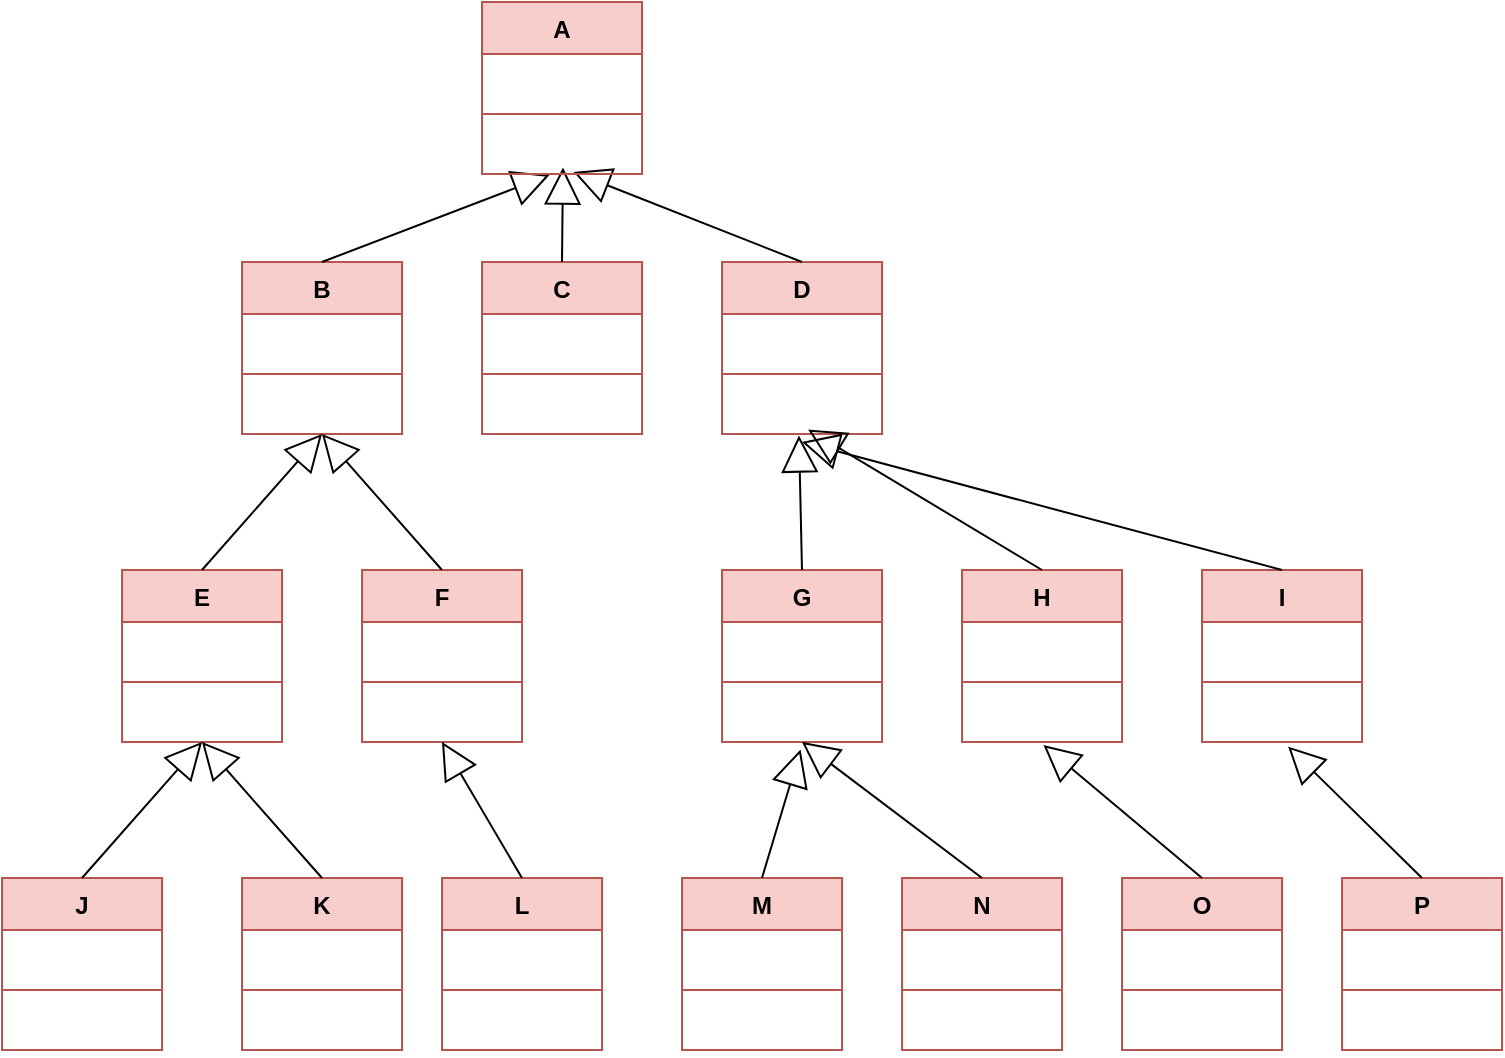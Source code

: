 <mxfile version="26.1.1">
  <diagram name="Seite-1" id="t1emL3vpIH7qn-BHUX7M">
    <mxGraphModel dx="954" dy="498" grid="1" gridSize="10" guides="1" tooltips="1" connect="1" arrows="1" fold="1" page="1" pageScale="1" pageWidth="827" pageHeight="1169" math="0" shadow="0">
      <root>
        <mxCell id="0" />
        <mxCell id="1" parent="0" />
        <mxCell id="ouGo8xsbE3St2x3m8OEg-60" value="B" style="swimlane;fontStyle=1;align=center;verticalAlign=top;childLayout=stackLayout;horizontal=1;startSize=26;horizontalStack=0;resizeParent=1;resizeParentMax=0;resizeLast=0;collapsible=1;marginBottom=0;whiteSpace=wrap;html=1;fillColor=#f8cecc;strokeColor=#b85450;" parent="1" vertex="1">
          <mxGeometry x="240" y="160" width="80" height="86" as="geometry" />
        </mxCell>
        <mxCell id="ouGo8xsbE3St2x3m8OEg-61" value="&amp;nbsp;" style="text;strokeColor=none;fillColor=none;align=left;verticalAlign=top;spacingLeft=4;spacingRight=4;overflow=hidden;rotatable=0;points=[[0,0.5],[1,0.5]];portConstraint=eastwest;whiteSpace=wrap;html=1;" parent="ouGo8xsbE3St2x3m8OEg-60" vertex="1">
          <mxGeometry y="26" width="80" height="26" as="geometry" />
        </mxCell>
        <mxCell id="ouGo8xsbE3St2x3m8OEg-62" value="" style="line;strokeWidth=1;fillColor=none;align=left;verticalAlign=middle;spacingTop=-1;spacingLeft=3;spacingRight=3;rotatable=0;labelPosition=right;points=[];portConstraint=eastwest;strokeColor=inherit;" parent="ouGo8xsbE3St2x3m8OEg-60" vertex="1">
          <mxGeometry y="52" width="80" height="8" as="geometry" />
        </mxCell>
        <mxCell id="ouGo8xsbE3St2x3m8OEg-63" value="&amp;nbsp;" style="text;strokeColor=none;fillColor=none;align=left;verticalAlign=top;spacingLeft=4;spacingRight=4;overflow=hidden;rotatable=0;points=[[0,0.5],[1,0.5]];portConstraint=eastwest;whiteSpace=wrap;html=1;" parent="ouGo8xsbE3St2x3m8OEg-60" vertex="1">
          <mxGeometry y="60" width="80" height="26" as="geometry" />
        </mxCell>
        <mxCell id="ouGo8xsbE3St2x3m8OEg-64" value="C" style="swimlane;fontStyle=1;align=center;verticalAlign=top;childLayout=stackLayout;horizontal=1;startSize=26;horizontalStack=0;resizeParent=1;resizeParentMax=0;resizeLast=0;collapsible=1;marginBottom=0;whiteSpace=wrap;html=1;fillColor=#f8cecc;strokeColor=#b85450;" parent="1" vertex="1">
          <mxGeometry x="360" y="160" width="80" height="86" as="geometry" />
        </mxCell>
        <mxCell id="ouGo8xsbE3St2x3m8OEg-65" value="&amp;nbsp;" style="text;strokeColor=none;fillColor=none;align=left;verticalAlign=top;spacingLeft=4;spacingRight=4;overflow=hidden;rotatable=0;points=[[0,0.5],[1,0.5]];portConstraint=eastwest;whiteSpace=wrap;html=1;" parent="ouGo8xsbE3St2x3m8OEg-64" vertex="1">
          <mxGeometry y="26" width="80" height="26" as="geometry" />
        </mxCell>
        <mxCell id="ouGo8xsbE3St2x3m8OEg-66" value="" style="line;strokeWidth=1;fillColor=none;align=left;verticalAlign=middle;spacingTop=-1;spacingLeft=3;spacingRight=3;rotatable=0;labelPosition=right;points=[];portConstraint=eastwest;strokeColor=inherit;" parent="ouGo8xsbE3St2x3m8OEg-64" vertex="1">
          <mxGeometry y="52" width="80" height="8" as="geometry" />
        </mxCell>
        <mxCell id="ouGo8xsbE3St2x3m8OEg-67" value="&amp;nbsp;" style="text;strokeColor=none;fillColor=none;align=left;verticalAlign=top;spacingLeft=4;spacingRight=4;overflow=hidden;rotatable=0;points=[[0,0.5],[1,0.5]];portConstraint=eastwest;whiteSpace=wrap;html=1;" parent="ouGo8xsbE3St2x3m8OEg-64" vertex="1">
          <mxGeometry y="60" width="80" height="26" as="geometry" />
        </mxCell>
        <mxCell id="ouGo8xsbE3St2x3m8OEg-68" value="D" style="swimlane;fontStyle=1;align=center;verticalAlign=top;childLayout=stackLayout;horizontal=1;startSize=26;horizontalStack=0;resizeParent=1;resizeParentMax=0;resizeLast=0;collapsible=1;marginBottom=0;whiteSpace=wrap;html=1;fillColor=#f8cecc;strokeColor=#b85450;" parent="1" vertex="1">
          <mxGeometry x="480" y="160" width="80" height="86" as="geometry" />
        </mxCell>
        <mxCell id="ouGo8xsbE3St2x3m8OEg-69" value="&amp;nbsp;" style="text;strokeColor=none;fillColor=none;align=left;verticalAlign=top;spacingLeft=4;spacingRight=4;overflow=hidden;rotatable=0;points=[[0,0.5],[1,0.5]];portConstraint=eastwest;whiteSpace=wrap;html=1;" parent="ouGo8xsbE3St2x3m8OEg-68" vertex="1">
          <mxGeometry y="26" width="80" height="26" as="geometry" />
        </mxCell>
        <mxCell id="ouGo8xsbE3St2x3m8OEg-70" value="" style="line;strokeWidth=1;fillColor=none;align=left;verticalAlign=middle;spacingTop=-1;spacingLeft=3;spacingRight=3;rotatable=0;labelPosition=right;points=[];portConstraint=eastwest;strokeColor=inherit;" parent="ouGo8xsbE3St2x3m8OEg-68" vertex="1">
          <mxGeometry y="52" width="80" height="8" as="geometry" />
        </mxCell>
        <mxCell id="ouGo8xsbE3St2x3m8OEg-71" value="&amp;nbsp;" style="text;strokeColor=none;fillColor=none;align=left;verticalAlign=top;spacingLeft=4;spacingRight=4;overflow=hidden;rotatable=0;points=[[0,0.5],[1,0.5]];portConstraint=eastwest;whiteSpace=wrap;html=1;" parent="ouGo8xsbE3St2x3m8OEg-68" vertex="1">
          <mxGeometry y="60" width="80" height="26" as="geometry" />
        </mxCell>
        <mxCell id="ouGo8xsbE3St2x3m8OEg-73" value="" style="endArrow=block;endSize=16;endFill=0;html=1;rounded=0;exitX=0.5;exitY=0;exitDx=0;exitDy=0;entryX=0.422;entryY=1.019;entryDx=0;entryDy=0;entryPerimeter=0;" parent="1" source="ouGo8xsbE3St2x3m8OEg-60" target="XYD4QQor35iPUNs6vo6m-4" edge="1">
          <mxGeometry width="160" relative="1" as="geometry">
            <mxPoint x="290" y="140" as="sourcePoint" />
            <mxPoint x="400" y="120" as="targetPoint" />
          </mxGeometry>
        </mxCell>
        <mxCell id="ouGo8xsbE3St2x3m8OEg-74" value="" style="endArrow=block;endSize=16;endFill=0;html=1;rounded=0;exitX=0.5;exitY=0;exitDx=0;exitDy=0;entryX=0.506;entryY=0.875;entryDx=0;entryDy=0;entryPerimeter=0;" parent="1" source="ouGo8xsbE3St2x3m8OEg-64" target="XYD4QQor35iPUNs6vo6m-4" edge="1">
          <mxGeometry width="160" relative="1" as="geometry">
            <mxPoint x="290" y="170" as="sourcePoint" />
            <mxPoint x="400" y="120" as="targetPoint" />
          </mxGeometry>
        </mxCell>
        <mxCell id="ouGo8xsbE3St2x3m8OEg-75" value="" style="endArrow=block;endSize=16;endFill=0;html=1;rounded=0;exitX=0.5;exitY=0;exitDx=0;exitDy=0;entryX=0.572;entryY=0.962;entryDx=0;entryDy=0;entryPerimeter=0;" parent="1" source="ouGo8xsbE3St2x3m8OEg-68" target="XYD4QQor35iPUNs6vo6m-4" edge="1">
          <mxGeometry width="160" relative="1" as="geometry">
            <mxPoint x="410" y="170" as="sourcePoint" />
            <mxPoint x="406.72" y="122.99" as="targetPoint" />
          </mxGeometry>
        </mxCell>
        <mxCell id="ouGo8xsbE3St2x3m8OEg-76" value="E" style="swimlane;fontStyle=1;align=center;verticalAlign=top;childLayout=stackLayout;horizontal=1;startSize=26;horizontalStack=0;resizeParent=1;resizeParentMax=0;resizeLast=0;collapsible=1;marginBottom=0;whiteSpace=wrap;html=1;fillColor=#f8cecc;strokeColor=#b85450;" parent="1" vertex="1">
          <mxGeometry x="180" y="314" width="80" height="86" as="geometry" />
        </mxCell>
        <mxCell id="ouGo8xsbE3St2x3m8OEg-77" value="&amp;nbsp;" style="text;strokeColor=none;fillColor=none;align=left;verticalAlign=top;spacingLeft=4;spacingRight=4;overflow=hidden;rotatable=0;points=[[0,0.5],[1,0.5]];portConstraint=eastwest;whiteSpace=wrap;html=1;" parent="ouGo8xsbE3St2x3m8OEg-76" vertex="1">
          <mxGeometry y="26" width="80" height="26" as="geometry" />
        </mxCell>
        <mxCell id="ouGo8xsbE3St2x3m8OEg-78" value="" style="line;strokeWidth=1;fillColor=none;align=left;verticalAlign=middle;spacingTop=-1;spacingLeft=3;spacingRight=3;rotatable=0;labelPosition=right;points=[];portConstraint=eastwest;strokeColor=inherit;" parent="ouGo8xsbE3St2x3m8OEg-76" vertex="1">
          <mxGeometry y="52" width="80" height="8" as="geometry" />
        </mxCell>
        <mxCell id="ouGo8xsbE3St2x3m8OEg-79" value="&amp;nbsp;" style="text;strokeColor=none;fillColor=none;align=left;verticalAlign=top;spacingLeft=4;spacingRight=4;overflow=hidden;rotatable=0;points=[[0,0.5],[1,0.5]];portConstraint=eastwest;whiteSpace=wrap;html=1;" parent="ouGo8xsbE3St2x3m8OEg-76" vertex="1">
          <mxGeometry y="60" width="80" height="26" as="geometry" />
        </mxCell>
        <mxCell id="ouGo8xsbE3St2x3m8OEg-80" value="F" style="swimlane;fontStyle=1;align=center;verticalAlign=top;childLayout=stackLayout;horizontal=1;startSize=26;horizontalStack=0;resizeParent=1;resizeParentMax=0;resizeLast=0;collapsible=1;marginBottom=0;whiteSpace=wrap;html=1;fillColor=#f8cecc;strokeColor=#b85450;" parent="1" vertex="1">
          <mxGeometry x="300" y="314" width="80" height="86" as="geometry" />
        </mxCell>
        <mxCell id="ouGo8xsbE3St2x3m8OEg-81" value="&amp;nbsp;" style="text;strokeColor=none;fillColor=none;align=left;verticalAlign=top;spacingLeft=4;spacingRight=4;overflow=hidden;rotatable=0;points=[[0,0.5],[1,0.5]];portConstraint=eastwest;whiteSpace=wrap;html=1;" parent="ouGo8xsbE3St2x3m8OEg-80" vertex="1">
          <mxGeometry y="26" width="80" height="26" as="geometry" />
        </mxCell>
        <mxCell id="ouGo8xsbE3St2x3m8OEg-82" value="" style="line;strokeWidth=1;fillColor=none;align=left;verticalAlign=middle;spacingTop=-1;spacingLeft=3;spacingRight=3;rotatable=0;labelPosition=right;points=[];portConstraint=eastwest;strokeColor=inherit;" parent="ouGo8xsbE3St2x3m8OEg-80" vertex="1">
          <mxGeometry y="52" width="80" height="8" as="geometry" />
        </mxCell>
        <mxCell id="ouGo8xsbE3St2x3m8OEg-83" value="&amp;nbsp;" style="text;strokeColor=none;fillColor=none;align=left;verticalAlign=top;spacingLeft=4;spacingRight=4;overflow=hidden;rotatable=0;points=[[0,0.5],[1,0.5]];portConstraint=eastwest;whiteSpace=wrap;html=1;" parent="ouGo8xsbE3St2x3m8OEg-80" vertex="1">
          <mxGeometry y="60" width="80" height="26" as="geometry" />
        </mxCell>
        <mxCell id="ouGo8xsbE3St2x3m8OEg-84" value="" style="endArrow=block;endSize=16;endFill=0;html=1;rounded=0;exitX=0.5;exitY=0;exitDx=0;exitDy=0;entryX=0.5;entryY=1;entryDx=0;entryDy=0;" parent="1" source="ouGo8xsbE3St2x3m8OEg-76" target="ouGo8xsbE3St2x3m8OEg-60" edge="1">
          <mxGeometry width="160" relative="1" as="geometry">
            <mxPoint x="230" y="294" as="sourcePoint" />
            <mxPoint x="340" y="270" as="targetPoint" />
          </mxGeometry>
        </mxCell>
        <mxCell id="ouGo8xsbE3St2x3m8OEg-85" value="" style="endArrow=block;endSize=16;endFill=0;html=1;rounded=0;exitX=0.5;exitY=0;exitDx=0;exitDy=0;entryX=0.5;entryY=1;entryDx=0;entryDy=0;" parent="1" source="ouGo8xsbE3St2x3m8OEg-80" target="ouGo8xsbE3St2x3m8OEg-60" edge="1">
          <mxGeometry width="160" relative="1" as="geometry">
            <mxPoint x="230" y="324" as="sourcePoint" />
            <mxPoint x="290" y="256" as="targetPoint" />
          </mxGeometry>
        </mxCell>
        <mxCell id="ouGo8xsbE3St2x3m8OEg-88" value="G" style="swimlane;fontStyle=1;align=center;verticalAlign=top;childLayout=stackLayout;horizontal=1;startSize=26;horizontalStack=0;resizeParent=1;resizeParentMax=0;resizeLast=0;collapsible=1;marginBottom=0;whiteSpace=wrap;html=1;fillColor=#f8cecc;strokeColor=#b85450;" parent="1" vertex="1">
          <mxGeometry x="480" y="314" width="80" height="86" as="geometry" />
        </mxCell>
        <mxCell id="ouGo8xsbE3St2x3m8OEg-89" value="&amp;nbsp;" style="text;strokeColor=none;fillColor=none;align=left;verticalAlign=top;spacingLeft=4;spacingRight=4;overflow=hidden;rotatable=0;points=[[0,0.5],[1,0.5]];portConstraint=eastwest;whiteSpace=wrap;html=1;" parent="ouGo8xsbE3St2x3m8OEg-88" vertex="1">
          <mxGeometry y="26" width="80" height="26" as="geometry" />
        </mxCell>
        <mxCell id="ouGo8xsbE3St2x3m8OEg-90" value="" style="line;strokeWidth=1;fillColor=none;align=left;verticalAlign=middle;spacingTop=-1;spacingLeft=3;spacingRight=3;rotatable=0;labelPosition=right;points=[];portConstraint=eastwest;strokeColor=inherit;" parent="ouGo8xsbE3St2x3m8OEg-88" vertex="1">
          <mxGeometry y="52" width="80" height="8" as="geometry" />
        </mxCell>
        <mxCell id="ouGo8xsbE3St2x3m8OEg-91" value="&amp;nbsp;" style="text;strokeColor=none;fillColor=none;align=left;verticalAlign=top;spacingLeft=4;spacingRight=4;overflow=hidden;rotatable=0;points=[[0,0.5],[1,0.5]];portConstraint=eastwest;whiteSpace=wrap;html=1;" parent="ouGo8xsbE3St2x3m8OEg-88" vertex="1">
          <mxGeometry y="60" width="80" height="26" as="geometry" />
        </mxCell>
        <mxCell id="ouGo8xsbE3St2x3m8OEg-92" value="H" style="swimlane;fontStyle=1;align=center;verticalAlign=top;childLayout=stackLayout;horizontal=1;startSize=26;horizontalStack=0;resizeParent=1;resizeParentMax=0;resizeLast=0;collapsible=1;marginBottom=0;whiteSpace=wrap;html=1;fillColor=#f8cecc;strokeColor=#b85450;" parent="1" vertex="1">
          <mxGeometry x="600" y="314" width="80" height="86" as="geometry" />
        </mxCell>
        <mxCell id="ouGo8xsbE3St2x3m8OEg-93" value="&amp;nbsp;" style="text;strokeColor=none;fillColor=none;align=left;verticalAlign=top;spacingLeft=4;spacingRight=4;overflow=hidden;rotatable=0;points=[[0,0.5],[1,0.5]];portConstraint=eastwest;whiteSpace=wrap;html=1;" parent="ouGo8xsbE3St2x3m8OEg-92" vertex="1">
          <mxGeometry y="26" width="80" height="26" as="geometry" />
        </mxCell>
        <mxCell id="ouGo8xsbE3St2x3m8OEg-94" value="" style="line;strokeWidth=1;fillColor=none;align=left;verticalAlign=middle;spacingTop=-1;spacingLeft=3;spacingRight=3;rotatable=0;labelPosition=right;points=[];portConstraint=eastwest;strokeColor=inherit;" parent="ouGo8xsbE3St2x3m8OEg-92" vertex="1">
          <mxGeometry y="52" width="80" height="8" as="geometry" />
        </mxCell>
        <mxCell id="ouGo8xsbE3St2x3m8OEg-95" value="&amp;nbsp;" style="text;strokeColor=none;fillColor=none;align=left;verticalAlign=top;spacingLeft=4;spacingRight=4;overflow=hidden;rotatable=0;points=[[0,0.5],[1,0.5]];portConstraint=eastwest;whiteSpace=wrap;html=1;" parent="ouGo8xsbE3St2x3m8OEg-92" vertex="1">
          <mxGeometry y="60" width="80" height="26" as="geometry" />
        </mxCell>
        <mxCell id="ouGo8xsbE3St2x3m8OEg-96" value="I" style="swimlane;fontStyle=1;align=center;verticalAlign=top;childLayout=stackLayout;horizontal=1;startSize=26;horizontalStack=0;resizeParent=1;resizeParentMax=0;resizeLast=0;collapsible=1;marginBottom=0;whiteSpace=wrap;html=1;fillColor=#f8cecc;strokeColor=#b85450;" parent="1" vertex="1">
          <mxGeometry x="720" y="314" width="80" height="86" as="geometry" />
        </mxCell>
        <mxCell id="ouGo8xsbE3St2x3m8OEg-97" value="&amp;nbsp;" style="text;strokeColor=none;fillColor=none;align=left;verticalAlign=top;spacingLeft=4;spacingRight=4;overflow=hidden;rotatable=0;points=[[0,0.5],[1,0.5]];portConstraint=eastwest;whiteSpace=wrap;html=1;" parent="ouGo8xsbE3St2x3m8OEg-96" vertex="1">
          <mxGeometry y="26" width="80" height="26" as="geometry" />
        </mxCell>
        <mxCell id="ouGo8xsbE3St2x3m8OEg-98" value="" style="line;strokeWidth=1;fillColor=none;align=left;verticalAlign=middle;spacingTop=-1;spacingLeft=3;spacingRight=3;rotatable=0;labelPosition=right;points=[];portConstraint=eastwest;strokeColor=inherit;" parent="ouGo8xsbE3St2x3m8OEg-96" vertex="1">
          <mxGeometry y="52" width="80" height="8" as="geometry" />
        </mxCell>
        <mxCell id="ouGo8xsbE3St2x3m8OEg-99" value="&amp;nbsp;" style="text;strokeColor=none;fillColor=none;align=left;verticalAlign=top;spacingLeft=4;spacingRight=4;overflow=hidden;rotatable=0;points=[[0,0.5],[1,0.5]];portConstraint=eastwest;whiteSpace=wrap;html=1;" parent="ouGo8xsbE3St2x3m8OEg-96" vertex="1">
          <mxGeometry y="60" width="80" height="26" as="geometry" />
        </mxCell>
        <mxCell id="ouGo8xsbE3St2x3m8OEg-100" value="" style="endArrow=block;endSize=16;endFill=0;html=1;rounded=0;exitX=0.5;exitY=0;exitDx=0;exitDy=0;entryX=0.481;entryY=1.029;entryDx=0;entryDy=0;entryPerimeter=0;" parent="1" source="ouGo8xsbE3St2x3m8OEg-88" target="ouGo8xsbE3St2x3m8OEg-71" edge="1">
          <mxGeometry width="160" relative="1" as="geometry">
            <mxPoint x="530" y="308" as="sourcePoint" />
            <mxPoint x="640" y="284" as="targetPoint" />
          </mxGeometry>
        </mxCell>
        <mxCell id="ouGo8xsbE3St2x3m8OEg-101" value="" style="endArrow=block;endSize=16;endFill=0;html=1;rounded=0;exitX=0.5;exitY=0;exitDx=0;exitDy=0;entryX=0.538;entryY=0.913;entryDx=0;entryDy=0;entryPerimeter=0;" parent="1" source="ouGo8xsbE3St2x3m8OEg-92" target="ouGo8xsbE3St2x3m8OEg-71" edge="1">
          <mxGeometry width="160" relative="1" as="geometry">
            <mxPoint x="530" y="338" as="sourcePoint" />
            <mxPoint x="640" y="284" as="targetPoint" />
          </mxGeometry>
        </mxCell>
        <mxCell id="ouGo8xsbE3St2x3m8OEg-102" value="" style="endArrow=block;endSize=16;endFill=0;html=1;rounded=0;exitX=0.5;exitY=0;exitDx=0;exitDy=0;entryX=0.5;entryY=1.154;entryDx=0;entryDy=0;entryPerimeter=0;" parent="1" source="ouGo8xsbE3St2x3m8OEg-96" target="ouGo8xsbE3St2x3m8OEg-71" edge="1">
          <mxGeometry width="160" relative="1" as="geometry">
            <mxPoint x="650" y="338" as="sourcePoint" />
            <mxPoint x="650" y="294" as="targetPoint" />
          </mxGeometry>
        </mxCell>
        <mxCell id="ouGo8xsbE3St2x3m8OEg-113" value="L" style="swimlane;fontStyle=1;align=center;verticalAlign=top;childLayout=stackLayout;horizontal=1;startSize=26;horizontalStack=0;resizeParent=1;resizeParentMax=0;resizeLast=0;collapsible=1;marginBottom=0;whiteSpace=wrap;html=1;fillColor=#f8cecc;strokeColor=#b85450;" parent="1" vertex="1">
          <mxGeometry x="340" y="468" width="80" height="86" as="geometry" />
        </mxCell>
        <mxCell id="ouGo8xsbE3St2x3m8OEg-114" value="&amp;nbsp;" style="text;strokeColor=none;fillColor=none;align=left;verticalAlign=top;spacingLeft=4;spacingRight=4;overflow=hidden;rotatable=0;points=[[0,0.5],[1,0.5]];portConstraint=eastwest;whiteSpace=wrap;html=1;" parent="ouGo8xsbE3St2x3m8OEg-113" vertex="1">
          <mxGeometry y="26" width="80" height="26" as="geometry" />
        </mxCell>
        <mxCell id="ouGo8xsbE3St2x3m8OEg-115" value="" style="line;strokeWidth=1;fillColor=none;align=left;verticalAlign=middle;spacingTop=-1;spacingLeft=3;spacingRight=3;rotatable=0;labelPosition=right;points=[];portConstraint=eastwest;strokeColor=inherit;" parent="ouGo8xsbE3St2x3m8OEg-113" vertex="1">
          <mxGeometry y="52" width="80" height="8" as="geometry" />
        </mxCell>
        <mxCell id="ouGo8xsbE3St2x3m8OEg-116" value="&amp;nbsp;" style="text;strokeColor=none;fillColor=none;align=left;verticalAlign=top;spacingLeft=4;spacingRight=4;overflow=hidden;rotatable=0;points=[[0,0.5],[1,0.5]];portConstraint=eastwest;whiteSpace=wrap;html=1;" parent="ouGo8xsbE3St2x3m8OEg-113" vertex="1">
          <mxGeometry y="60" width="80" height="26" as="geometry" />
        </mxCell>
        <mxCell id="ouGo8xsbE3St2x3m8OEg-117" value="N" style="swimlane;fontStyle=1;align=center;verticalAlign=top;childLayout=stackLayout;horizontal=1;startSize=26;horizontalStack=0;resizeParent=1;resizeParentMax=0;resizeLast=0;collapsible=1;marginBottom=0;whiteSpace=wrap;html=1;fillColor=#f8cecc;strokeColor=#b85450;" parent="1" vertex="1">
          <mxGeometry x="570" y="468" width="80" height="86" as="geometry" />
        </mxCell>
        <mxCell id="ouGo8xsbE3St2x3m8OEg-118" value="&amp;nbsp;" style="text;strokeColor=none;fillColor=none;align=left;verticalAlign=top;spacingLeft=4;spacingRight=4;overflow=hidden;rotatable=0;points=[[0,0.5],[1,0.5]];portConstraint=eastwest;whiteSpace=wrap;html=1;" parent="ouGo8xsbE3St2x3m8OEg-117" vertex="1">
          <mxGeometry y="26" width="80" height="26" as="geometry" />
        </mxCell>
        <mxCell id="ouGo8xsbE3St2x3m8OEg-119" value="" style="line;strokeWidth=1;fillColor=none;align=left;verticalAlign=middle;spacingTop=-1;spacingLeft=3;spacingRight=3;rotatable=0;labelPosition=right;points=[];portConstraint=eastwest;strokeColor=inherit;" parent="ouGo8xsbE3St2x3m8OEg-117" vertex="1">
          <mxGeometry y="52" width="80" height="8" as="geometry" />
        </mxCell>
        <mxCell id="ouGo8xsbE3St2x3m8OEg-120" value="&amp;nbsp;" style="text;strokeColor=none;fillColor=none;align=left;verticalAlign=top;spacingLeft=4;spacingRight=4;overflow=hidden;rotatable=0;points=[[0,0.5],[1,0.5]];portConstraint=eastwest;whiteSpace=wrap;html=1;" parent="ouGo8xsbE3St2x3m8OEg-117" vertex="1">
          <mxGeometry y="60" width="80" height="26" as="geometry" />
        </mxCell>
        <mxCell id="ouGo8xsbE3St2x3m8OEg-121" value="" style="endArrow=block;endSize=16;endFill=0;html=1;rounded=0;exitX=0.5;exitY=0;exitDx=0;exitDy=0;entryX=0.5;entryY=1;entryDx=0;entryDy=0;" parent="1" source="ouGo8xsbE3St2x3m8OEg-113" target="ouGo8xsbE3St2x3m8OEg-80" edge="1">
          <mxGeometry width="160" relative="1" as="geometry">
            <mxPoint x="470" y="448" as="sourcePoint" />
            <mxPoint x="520" y="400" as="targetPoint" />
          </mxGeometry>
        </mxCell>
        <mxCell id="ouGo8xsbE3St2x3m8OEg-122" value="" style="endArrow=block;endSize=16;endFill=0;html=1;rounded=0;exitX=0.5;exitY=0;exitDx=0;exitDy=0;entryX=0.5;entryY=1;entryDx=0;entryDy=0;" parent="1" source="ouGo8xsbE3St2x3m8OEg-117" edge="1">
          <mxGeometry width="160" relative="1" as="geometry">
            <mxPoint x="470" y="478" as="sourcePoint" />
            <mxPoint x="520" y="400" as="targetPoint" />
          </mxGeometry>
        </mxCell>
        <mxCell id="ouGo8xsbE3St2x3m8OEg-123" value="J" style="swimlane;fontStyle=1;align=center;verticalAlign=top;childLayout=stackLayout;horizontal=1;startSize=26;horizontalStack=0;resizeParent=1;resizeParentMax=0;resizeLast=0;collapsible=1;marginBottom=0;whiteSpace=wrap;html=1;fillColor=#f8cecc;strokeColor=#b85450;" parent="1" vertex="1">
          <mxGeometry x="120" y="468" width="80" height="86" as="geometry" />
        </mxCell>
        <mxCell id="ouGo8xsbE3St2x3m8OEg-124" value="&amp;nbsp;" style="text;strokeColor=none;fillColor=none;align=left;verticalAlign=top;spacingLeft=4;spacingRight=4;overflow=hidden;rotatable=0;points=[[0,0.5],[1,0.5]];portConstraint=eastwest;whiteSpace=wrap;html=1;" parent="ouGo8xsbE3St2x3m8OEg-123" vertex="1">
          <mxGeometry y="26" width="80" height="26" as="geometry" />
        </mxCell>
        <mxCell id="ouGo8xsbE3St2x3m8OEg-125" value="" style="line;strokeWidth=1;fillColor=none;align=left;verticalAlign=middle;spacingTop=-1;spacingLeft=3;spacingRight=3;rotatable=0;labelPosition=right;points=[];portConstraint=eastwest;strokeColor=inherit;" parent="ouGo8xsbE3St2x3m8OEg-123" vertex="1">
          <mxGeometry y="52" width="80" height="8" as="geometry" />
        </mxCell>
        <mxCell id="ouGo8xsbE3St2x3m8OEg-126" value="&amp;nbsp;" style="text;strokeColor=none;fillColor=none;align=left;verticalAlign=top;spacingLeft=4;spacingRight=4;overflow=hidden;rotatable=0;points=[[0,0.5],[1,0.5]];portConstraint=eastwest;whiteSpace=wrap;html=1;" parent="ouGo8xsbE3St2x3m8OEg-123" vertex="1">
          <mxGeometry y="60" width="80" height="26" as="geometry" />
        </mxCell>
        <mxCell id="ouGo8xsbE3St2x3m8OEg-127" value="K" style="swimlane;fontStyle=1;align=center;verticalAlign=top;childLayout=stackLayout;horizontal=1;startSize=26;horizontalStack=0;resizeParent=1;resizeParentMax=0;resizeLast=0;collapsible=1;marginBottom=0;whiteSpace=wrap;html=1;fillColor=#f8cecc;strokeColor=#b85450;" parent="1" vertex="1">
          <mxGeometry x="240" y="468" width="80" height="86" as="geometry" />
        </mxCell>
        <mxCell id="ouGo8xsbE3St2x3m8OEg-128" value="&amp;nbsp;" style="text;strokeColor=none;fillColor=none;align=left;verticalAlign=top;spacingLeft=4;spacingRight=4;overflow=hidden;rotatable=0;points=[[0,0.5],[1,0.5]];portConstraint=eastwest;whiteSpace=wrap;html=1;" parent="ouGo8xsbE3St2x3m8OEg-127" vertex="1">
          <mxGeometry y="26" width="80" height="26" as="geometry" />
        </mxCell>
        <mxCell id="ouGo8xsbE3St2x3m8OEg-129" value="" style="line;strokeWidth=1;fillColor=none;align=left;verticalAlign=middle;spacingTop=-1;spacingLeft=3;spacingRight=3;rotatable=0;labelPosition=right;points=[];portConstraint=eastwest;strokeColor=inherit;" parent="ouGo8xsbE3St2x3m8OEg-127" vertex="1">
          <mxGeometry y="52" width="80" height="8" as="geometry" />
        </mxCell>
        <mxCell id="ouGo8xsbE3St2x3m8OEg-130" value="&amp;nbsp;" style="text;strokeColor=none;fillColor=none;align=left;verticalAlign=top;spacingLeft=4;spacingRight=4;overflow=hidden;rotatable=0;points=[[0,0.5],[1,0.5]];portConstraint=eastwest;whiteSpace=wrap;html=1;" parent="ouGo8xsbE3St2x3m8OEg-127" vertex="1">
          <mxGeometry y="60" width="80" height="26" as="geometry" />
        </mxCell>
        <mxCell id="ouGo8xsbE3St2x3m8OEg-131" value="" style="endArrow=block;endSize=16;endFill=0;html=1;rounded=0;exitX=0.5;exitY=0;exitDx=0;exitDy=0;entryX=0.5;entryY=1;entryDx=0;entryDy=0;" parent="1" source="ouGo8xsbE3St2x3m8OEg-123" edge="1">
          <mxGeometry width="160" relative="1" as="geometry">
            <mxPoint x="170" y="448" as="sourcePoint" />
            <mxPoint x="220" y="400" as="targetPoint" />
          </mxGeometry>
        </mxCell>
        <mxCell id="ouGo8xsbE3St2x3m8OEg-132" value="" style="endArrow=block;endSize=16;endFill=0;html=1;rounded=0;exitX=0.5;exitY=0;exitDx=0;exitDy=0;entryX=0.5;entryY=1;entryDx=0;entryDy=0;" parent="1" source="ouGo8xsbE3St2x3m8OEg-127" edge="1">
          <mxGeometry width="160" relative="1" as="geometry">
            <mxPoint x="170" y="478" as="sourcePoint" />
            <mxPoint x="220" y="400" as="targetPoint" />
          </mxGeometry>
        </mxCell>
        <mxCell id="ouGo8xsbE3St2x3m8OEg-133" value="M" style="swimlane;fontStyle=1;align=center;verticalAlign=top;childLayout=stackLayout;horizontal=1;startSize=26;horizontalStack=0;resizeParent=1;resizeParentMax=0;resizeLast=0;collapsible=1;marginBottom=0;whiteSpace=wrap;html=1;fillColor=#f8cecc;strokeColor=#b85450;" parent="1" vertex="1">
          <mxGeometry x="460" y="468" width="80" height="86" as="geometry" />
        </mxCell>
        <mxCell id="ouGo8xsbE3St2x3m8OEg-134" value="&amp;nbsp;" style="text;strokeColor=none;fillColor=none;align=left;verticalAlign=top;spacingLeft=4;spacingRight=4;overflow=hidden;rotatable=0;points=[[0,0.5],[1,0.5]];portConstraint=eastwest;whiteSpace=wrap;html=1;" parent="ouGo8xsbE3St2x3m8OEg-133" vertex="1">
          <mxGeometry y="26" width="80" height="26" as="geometry" />
        </mxCell>
        <mxCell id="ouGo8xsbE3St2x3m8OEg-135" value="" style="line;strokeWidth=1;fillColor=none;align=left;verticalAlign=middle;spacingTop=-1;spacingLeft=3;spacingRight=3;rotatable=0;labelPosition=right;points=[];portConstraint=eastwest;strokeColor=inherit;" parent="ouGo8xsbE3St2x3m8OEg-133" vertex="1">
          <mxGeometry y="52" width="80" height="8" as="geometry" />
        </mxCell>
        <mxCell id="ouGo8xsbE3St2x3m8OEg-136" value="&amp;nbsp;" style="text;strokeColor=none;fillColor=none;align=left;verticalAlign=top;spacingLeft=4;spacingRight=4;overflow=hidden;rotatable=0;points=[[0,0.5],[1,0.5]];portConstraint=eastwest;whiteSpace=wrap;html=1;" parent="ouGo8xsbE3St2x3m8OEg-133" vertex="1">
          <mxGeometry y="60" width="80" height="26" as="geometry" />
        </mxCell>
        <mxCell id="ouGo8xsbE3St2x3m8OEg-137" value="" style="endArrow=block;endSize=16;endFill=0;html=1;rounded=0;exitX=0.5;exitY=0;exitDx=0;exitDy=0;entryX=0.491;entryY=1.144;entryDx=0;entryDy=0;entryPerimeter=0;" parent="1" source="ouGo8xsbE3St2x3m8OEg-133" target="ouGo8xsbE3St2x3m8OEg-91" edge="1">
          <mxGeometry width="160" relative="1" as="geometry">
            <mxPoint x="480" y="458" as="sourcePoint" />
            <mxPoint x="530" y="410" as="targetPoint" />
          </mxGeometry>
        </mxCell>
        <mxCell id="ouGo8xsbE3St2x3m8OEg-138" value="O" style="swimlane;fontStyle=1;align=center;verticalAlign=top;childLayout=stackLayout;horizontal=1;startSize=26;horizontalStack=0;resizeParent=1;resizeParentMax=0;resizeLast=0;collapsible=1;marginBottom=0;whiteSpace=wrap;html=1;fillColor=#f8cecc;strokeColor=#b85450;" parent="1" vertex="1">
          <mxGeometry x="680" y="468" width="80" height="86" as="geometry" />
        </mxCell>
        <mxCell id="ouGo8xsbE3St2x3m8OEg-139" value="&amp;nbsp;" style="text;strokeColor=none;fillColor=none;align=left;verticalAlign=top;spacingLeft=4;spacingRight=4;overflow=hidden;rotatable=0;points=[[0,0.5],[1,0.5]];portConstraint=eastwest;whiteSpace=wrap;html=1;" parent="ouGo8xsbE3St2x3m8OEg-138" vertex="1">
          <mxGeometry y="26" width="80" height="26" as="geometry" />
        </mxCell>
        <mxCell id="ouGo8xsbE3St2x3m8OEg-140" value="" style="line;strokeWidth=1;fillColor=none;align=left;verticalAlign=middle;spacingTop=-1;spacingLeft=3;spacingRight=3;rotatable=0;labelPosition=right;points=[];portConstraint=eastwest;strokeColor=inherit;" parent="ouGo8xsbE3St2x3m8OEg-138" vertex="1">
          <mxGeometry y="52" width="80" height="8" as="geometry" />
        </mxCell>
        <mxCell id="ouGo8xsbE3St2x3m8OEg-141" value="&amp;nbsp;" style="text;strokeColor=none;fillColor=none;align=left;verticalAlign=top;spacingLeft=4;spacingRight=4;overflow=hidden;rotatable=0;points=[[0,0.5],[1,0.5]];portConstraint=eastwest;whiteSpace=wrap;html=1;" parent="ouGo8xsbE3St2x3m8OEg-138" vertex="1">
          <mxGeometry y="60" width="80" height="26" as="geometry" />
        </mxCell>
        <mxCell id="ouGo8xsbE3St2x3m8OEg-142" value="" style="endArrow=block;endSize=16;endFill=0;html=1;rounded=0;exitX=0.5;exitY=0;exitDx=0;exitDy=0;entryX=0.509;entryY=1.058;entryDx=0;entryDy=0;entryPerimeter=0;" parent="1" source="ouGo8xsbE3St2x3m8OEg-138" target="ouGo8xsbE3St2x3m8OEg-95" edge="1">
          <mxGeometry width="160" relative="1" as="geometry">
            <mxPoint x="580" y="478" as="sourcePoint" />
            <mxPoint x="630" y="400" as="targetPoint" />
          </mxGeometry>
        </mxCell>
        <mxCell id="ouGo8xsbE3St2x3m8OEg-143" value="P" style="swimlane;fontStyle=1;align=center;verticalAlign=top;childLayout=stackLayout;horizontal=1;startSize=26;horizontalStack=0;resizeParent=1;resizeParentMax=0;resizeLast=0;collapsible=1;marginBottom=0;whiteSpace=wrap;html=1;fillColor=#f8cecc;strokeColor=#b85450;" parent="1" vertex="1">
          <mxGeometry x="790" y="468" width="80" height="86" as="geometry" />
        </mxCell>
        <mxCell id="ouGo8xsbE3St2x3m8OEg-144" value="&amp;nbsp;" style="text;strokeColor=none;fillColor=none;align=left;verticalAlign=top;spacingLeft=4;spacingRight=4;overflow=hidden;rotatable=0;points=[[0,0.5],[1,0.5]];portConstraint=eastwest;whiteSpace=wrap;html=1;" parent="ouGo8xsbE3St2x3m8OEg-143" vertex="1">
          <mxGeometry y="26" width="80" height="26" as="geometry" />
        </mxCell>
        <mxCell id="ouGo8xsbE3St2x3m8OEg-145" value="" style="line;strokeWidth=1;fillColor=none;align=left;verticalAlign=middle;spacingTop=-1;spacingLeft=3;spacingRight=3;rotatable=0;labelPosition=right;points=[];portConstraint=eastwest;strokeColor=inherit;" parent="ouGo8xsbE3St2x3m8OEg-143" vertex="1">
          <mxGeometry y="52" width="80" height="8" as="geometry" />
        </mxCell>
        <mxCell id="ouGo8xsbE3St2x3m8OEg-146" value="&amp;nbsp;" style="text;strokeColor=none;fillColor=none;align=left;verticalAlign=top;spacingLeft=4;spacingRight=4;overflow=hidden;rotatable=0;points=[[0,0.5],[1,0.5]];portConstraint=eastwest;whiteSpace=wrap;html=1;" parent="ouGo8xsbE3St2x3m8OEg-143" vertex="1">
          <mxGeometry y="60" width="80" height="26" as="geometry" />
        </mxCell>
        <mxCell id="ouGo8xsbE3St2x3m8OEg-147" value="" style="endArrow=block;endSize=16;endFill=0;html=1;rounded=0;exitX=0.5;exitY=0;exitDx=0;exitDy=0;entryX=0.538;entryY=1.087;entryDx=0;entryDy=0;entryPerimeter=0;" parent="1" source="ouGo8xsbE3St2x3m8OEg-143" target="ouGo8xsbE3St2x3m8OEg-99" edge="1">
          <mxGeometry width="160" relative="1" as="geometry">
            <mxPoint x="690" y="478" as="sourcePoint" />
            <mxPoint x="740" y="400" as="targetPoint" />
          </mxGeometry>
        </mxCell>
        <mxCell id="XYD4QQor35iPUNs6vo6m-1" value="A" style="swimlane;fontStyle=1;align=center;verticalAlign=top;childLayout=stackLayout;horizontal=1;startSize=26;horizontalStack=0;resizeParent=1;resizeParentMax=0;resizeLast=0;collapsible=1;marginBottom=0;whiteSpace=wrap;html=1;fillColor=#f8cecc;strokeColor=#b85450;" vertex="1" parent="1">
          <mxGeometry x="360" y="30" width="80" height="86" as="geometry" />
        </mxCell>
        <mxCell id="XYD4QQor35iPUNs6vo6m-2" value="&amp;nbsp;" style="text;strokeColor=none;fillColor=none;align=left;verticalAlign=top;spacingLeft=4;spacingRight=4;overflow=hidden;rotatable=0;points=[[0,0.5],[1,0.5]];portConstraint=eastwest;whiteSpace=wrap;html=1;" vertex="1" parent="XYD4QQor35iPUNs6vo6m-1">
          <mxGeometry y="26" width="80" height="26" as="geometry" />
        </mxCell>
        <mxCell id="XYD4QQor35iPUNs6vo6m-3" value="" style="line;strokeWidth=1;fillColor=none;align=left;verticalAlign=middle;spacingTop=-1;spacingLeft=3;spacingRight=3;rotatable=0;labelPosition=right;points=[];portConstraint=eastwest;strokeColor=inherit;" vertex="1" parent="XYD4QQor35iPUNs6vo6m-1">
          <mxGeometry y="52" width="80" height="8" as="geometry" />
        </mxCell>
        <mxCell id="XYD4QQor35iPUNs6vo6m-4" value="&amp;nbsp;" style="text;strokeColor=none;fillColor=none;align=left;verticalAlign=top;spacingLeft=4;spacingRight=4;overflow=hidden;rotatable=0;points=[[0,0.5],[1,0.5]];portConstraint=eastwest;whiteSpace=wrap;html=1;" vertex="1" parent="XYD4QQor35iPUNs6vo6m-1">
          <mxGeometry y="60" width="80" height="26" as="geometry" />
        </mxCell>
      </root>
    </mxGraphModel>
  </diagram>
</mxfile>
